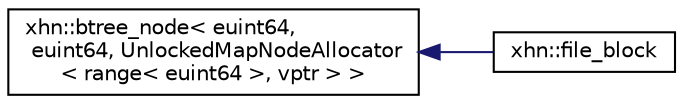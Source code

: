 digraph "Graphical Class Hierarchy"
{
  edge [fontname="Helvetica",fontsize="10",labelfontname="Helvetica",labelfontsize="10"];
  node [fontname="Helvetica",fontsize="10",shape=record];
  rankdir="LR";
  Node1 [label="xhn::btree_node\< euint64,\l euint64, UnlockedMapNodeAllocator\l\< range\< euint64 \>, vptr \> \>",height=0.2,width=0.4,color="black", fillcolor="white", style="filled",URL="$classxhn_1_1btree__node.html"];
  Node1 -> Node2 [dir="back",color="midnightblue",fontsize="10",style="solid",fontname="Helvetica"];
  Node2 [label="xhn::file_block",height=0.2,width=0.4,color="black", fillcolor="white", style="filled",URL="$classxhn_1_1file__block.html"];
}
